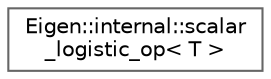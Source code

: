 digraph "Graphical Class Hierarchy"
{
 // LATEX_PDF_SIZE
  bgcolor="transparent";
  edge [fontname=Helvetica,fontsize=10,labelfontname=Helvetica,labelfontsize=10];
  node [fontname=Helvetica,fontsize=10,shape=box,height=0.2,width=0.4];
  rankdir="LR";
  Node0 [id="Node000000",label="Eigen::internal::scalar\l_logistic_op\< T \>",height=0.2,width=0.4,color="grey40", fillcolor="white", style="filled",URL="$structEigen_1_1internal_1_1scalar__logistic__op.html",tooltip=" "];
}
